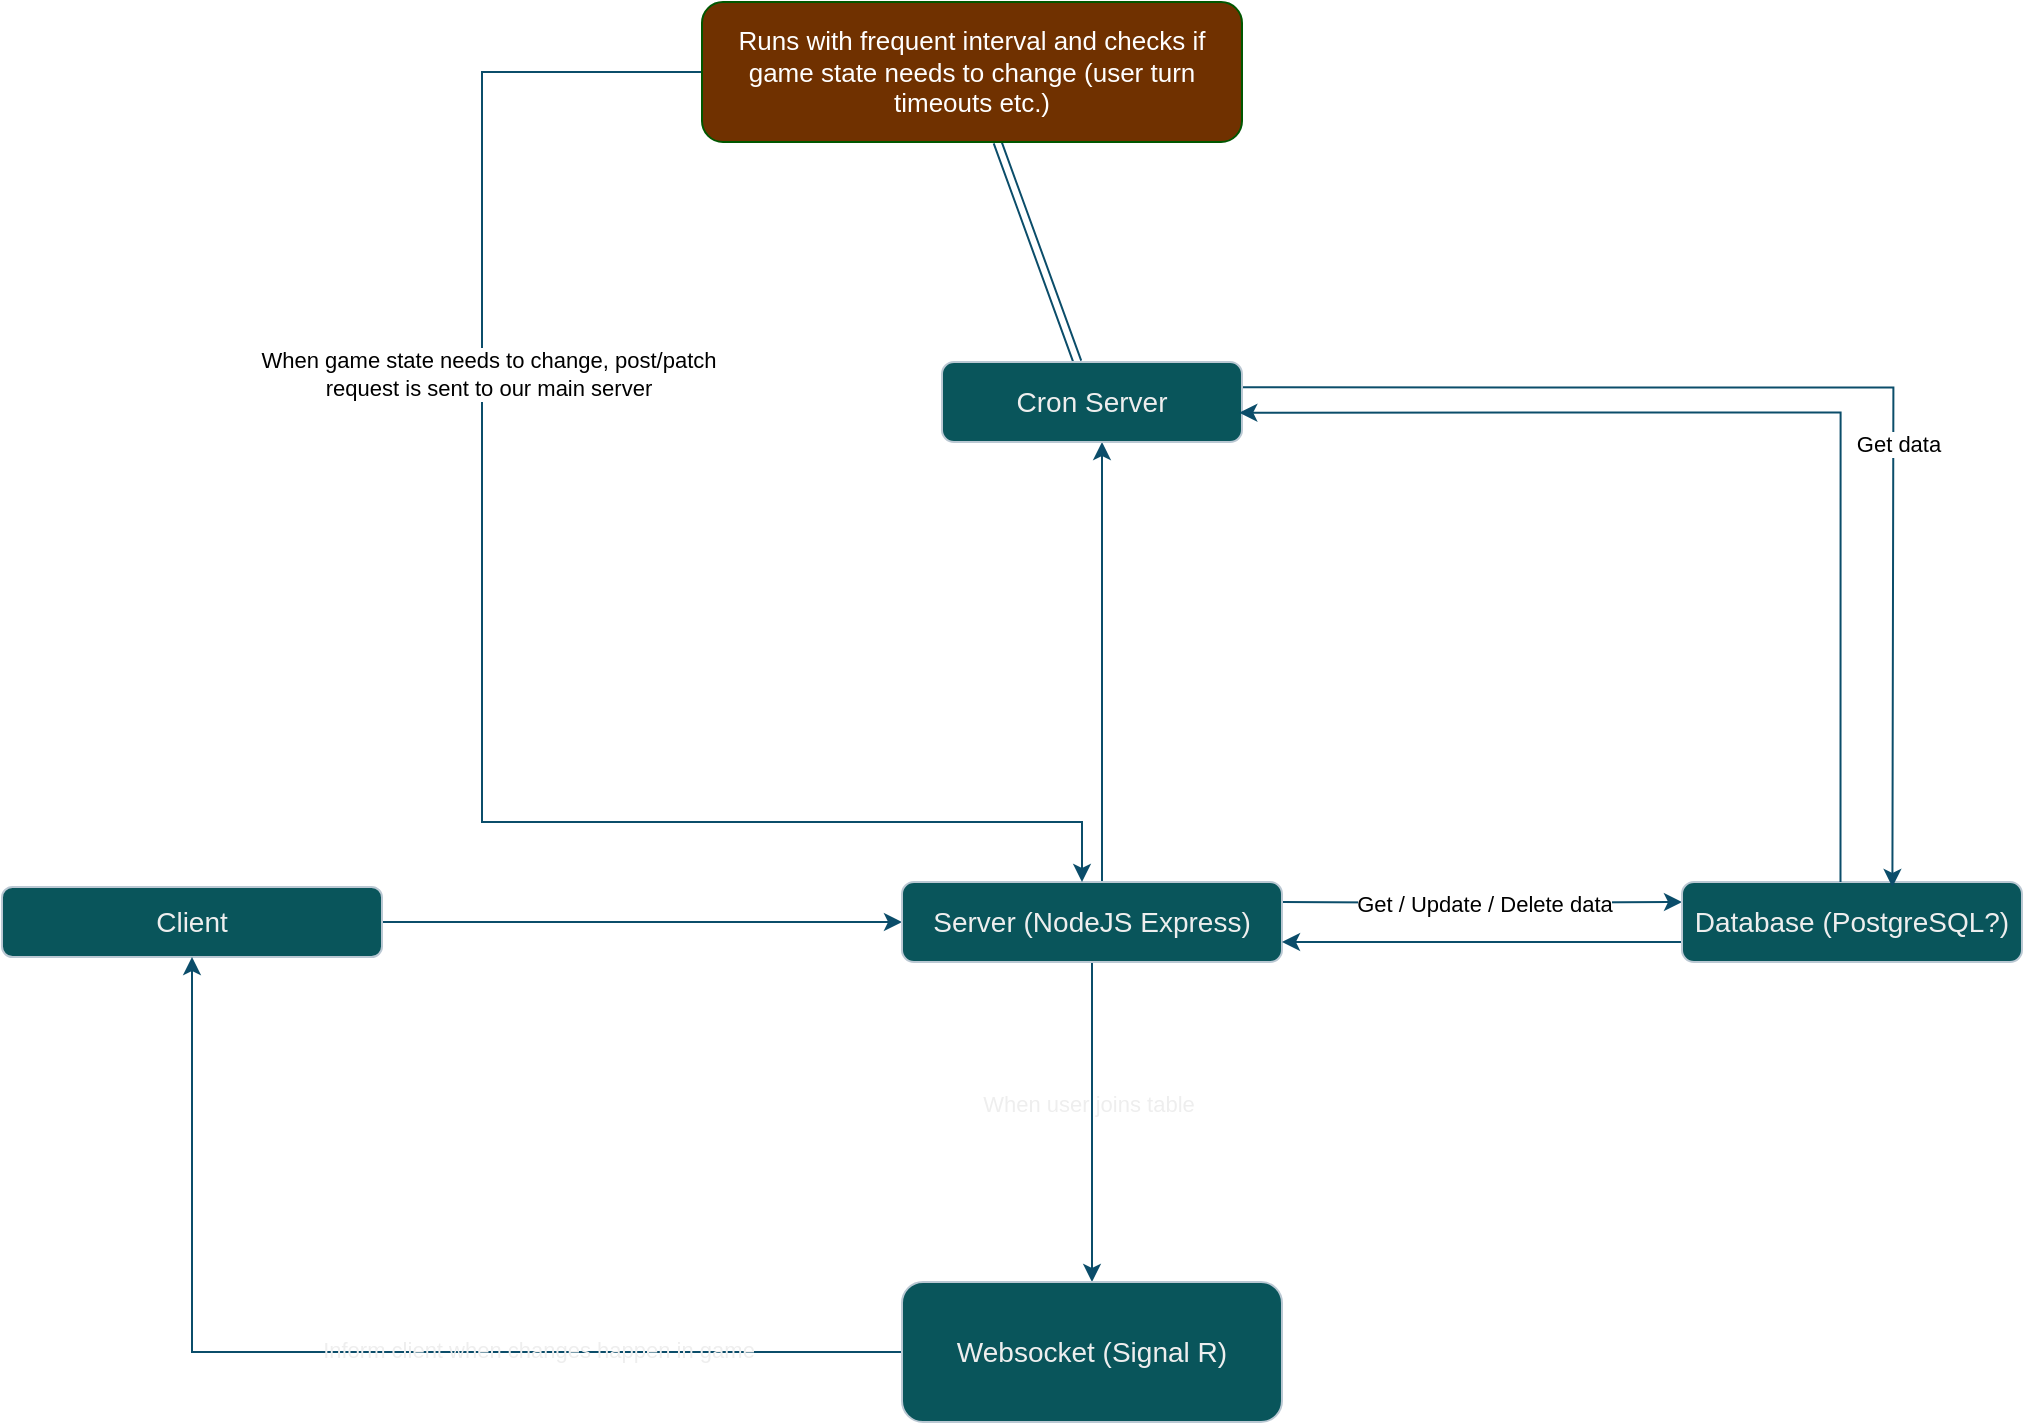 <mxfile version="21.8.2" type="device">
  <diagram id="C5RBs43oDa-KdzZeNtuy" name="Page-1">
    <mxGraphModel dx="929" dy="2468" grid="1" gridSize="10" guides="1" tooltips="1" connect="1" arrows="1" fold="1" page="1" pageScale="1" pageWidth="827" pageHeight="1169" math="0" shadow="0">
      <root>
        <mxCell id="WIyWlLk6GJQsqaUBKTNV-0" />
        <mxCell id="WIyWlLk6GJQsqaUBKTNV-1" parent="WIyWlLk6GJQsqaUBKTNV-0" />
        <mxCell id="7lQZ6cuEa3gYuC8RBQt1-16" style="edgeStyle=orthogonalEdgeStyle;rounded=0;orthogonalLoop=1;jettySize=auto;html=1;entryX=0;entryY=0.5;entryDx=0;entryDy=0;labelBackgroundColor=none;strokeColor=#0B4D6A;fontColor=default;" parent="WIyWlLk6GJQsqaUBKTNV-1" source="WIyWlLk6GJQsqaUBKTNV-3" target="WIyWlLk6GJQsqaUBKTNV-7" edge="1">
          <mxGeometry relative="1" as="geometry" />
        </mxCell>
        <mxCell id="WIyWlLk6GJQsqaUBKTNV-3" value="&lt;font style=&quot;font-size: 14px;&quot;&gt;Client&lt;/font&gt;" style="rounded=1;whiteSpace=wrap;html=1;fontSize=12;glass=0;strokeWidth=1;shadow=0;labelBackgroundColor=none;fillColor=#09555B;strokeColor=#BAC8D3;fontColor=#EEEEEE;" parent="WIyWlLk6GJQsqaUBKTNV-1" vertex="1">
          <mxGeometry x="110" y="82.5" width="190" height="35" as="geometry" />
        </mxCell>
        <mxCell id="7lQZ6cuEa3gYuC8RBQt1-11" style="edgeStyle=orthogonalEdgeStyle;rounded=0;orthogonalLoop=1;jettySize=auto;html=1;labelBackgroundColor=none;strokeColor=#0B4D6A;fontColor=default;" parent="WIyWlLk6GJQsqaUBKTNV-1" source="WIyWlLk6GJQsqaUBKTNV-7" target="7lQZ6cuEa3gYuC8RBQt1-10" edge="1">
          <mxGeometry relative="1" as="geometry">
            <Array as="points">
              <mxPoint x="630" y="100" />
            </Array>
          </mxGeometry>
        </mxCell>
        <mxCell id="UwsC6kJ1Dj4h1oUmmJE8-5" value="When user joins table" style="edgeLabel;html=1;align=center;verticalAlign=middle;resizable=0;points=[];labelBackgroundColor=none;fontColor=#EEEEEE;" vertex="1" connectable="0" parent="7lQZ6cuEa3gYuC8RBQt1-11">
          <mxGeometry x="-0.115" y="-2" relative="1" as="geometry">
            <mxPoint as="offset" />
          </mxGeometry>
        </mxCell>
        <mxCell id="7lQZ6cuEa3gYuC8RBQt1-28" style="edgeStyle=orthogonalEdgeStyle;rounded=0;orthogonalLoop=1;jettySize=auto;html=1;entryX=0;entryY=0.25;entryDx=0;entryDy=0;labelBackgroundColor=none;strokeColor=#0B4D6A;fontColor=default;" parent="WIyWlLk6GJQsqaUBKTNV-1" target="7lQZ6cuEa3gYuC8RBQt1-27" edge="1">
          <mxGeometry relative="1" as="geometry">
            <mxPoint x="750" y="90" as="sourcePoint" />
            <mxPoint x="870" y="90" as="targetPoint" />
            <Array as="points" />
          </mxGeometry>
        </mxCell>
        <mxCell id="UwsC6kJ1Dj4h1oUmmJE8-20" value="&lt;font color=&quot;#000000&quot;&gt;Get / Update / Delete data&lt;/font&gt;" style="edgeLabel;html=1;align=center;verticalAlign=middle;resizable=0;points=[];fontColor=#EEEEEE;" vertex="1" connectable="0" parent="7lQZ6cuEa3gYuC8RBQt1-28">
          <mxGeometry x="-0.199" relative="1" as="geometry">
            <mxPoint x="20" as="offset" />
          </mxGeometry>
        </mxCell>
        <mxCell id="UwsC6kJ1Dj4h1oUmmJE8-12" style="edgeStyle=orthogonalEdgeStyle;rounded=0;orthogonalLoop=1;jettySize=auto;html=1;entryX=0.5;entryY=1;entryDx=0;entryDy=0;labelBackgroundColor=none;strokeColor=#0B4D6A;fontColor=default;" edge="1" parent="WIyWlLk6GJQsqaUBKTNV-1">
          <mxGeometry relative="1" as="geometry">
            <mxPoint x="660" y="80" as="sourcePoint" />
            <mxPoint x="660" y="-140.0" as="targetPoint" />
          </mxGeometry>
        </mxCell>
        <mxCell id="WIyWlLk6GJQsqaUBKTNV-7" value="&lt;font style=&quot;font-size: 14px;&quot;&gt;Server (NodeJS Express)&lt;/font&gt;" style="rounded=1;whiteSpace=wrap;html=1;fontSize=12;glass=0;strokeWidth=1;shadow=0;labelBackgroundColor=none;fillColor=#09555B;strokeColor=#BAC8D3;fontColor=#EEEEEE;" parent="WIyWlLk6GJQsqaUBKTNV-1" vertex="1">
          <mxGeometry x="560" y="80" width="190" height="40" as="geometry" />
        </mxCell>
        <mxCell id="7lQZ6cuEa3gYuC8RBQt1-29" style="edgeStyle=orthogonalEdgeStyle;rounded=0;orthogonalLoop=1;jettySize=auto;html=1;entryX=0.5;entryY=1;entryDx=0;entryDy=0;labelBackgroundColor=none;strokeColor=#0B4D6A;fontColor=default;" parent="WIyWlLk6GJQsqaUBKTNV-1" source="7lQZ6cuEa3gYuC8RBQt1-10" target="WIyWlLk6GJQsqaUBKTNV-3" edge="1">
          <mxGeometry relative="1" as="geometry" />
        </mxCell>
        <mxCell id="7lQZ6cuEa3gYuC8RBQt1-30" value="Inform client when changes happen in game" style="edgeLabel;html=1;align=center;verticalAlign=middle;resizable=0;points=[];labelBackgroundColor=none;fontColor=#EEEEEE;" parent="7lQZ6cuEa3gYuC8RBQt1-29" vertex="1" connectable="0">
          <mxGeometry x="-0.341" y="-1" relative="1" as="geometry">
            <mxPoint as="offset" />
          </mxGeometry>
        </mxCell>
        <mxCell id="7lQZ6cuEa3gYuC8RBQt1-10" value="&lt;font style=&quot;font-size: 14px;&quot;&gt;Websocket (Signal R)&lt;/font&gt;" style="rounded=1;whiteSpace=wrap;html=1;fontSize=12;glass=0;strokeWidth=1;shadow=0;labelBackgroundColor=none;fillColor=#09555B;strokeColor=#BAC8D3;fontColor=#EEEEEE;" parent="WIyWlLk6GJQsqaUBKTNV-1" vertex="1">
          <mxGeometry x="560" y="280" width="190" height="70" as="geometry" />
        </mxCell>
        <mxCell id="UwsC6kJ1Dj4h1oUmmJE8-11" style="edgeStyle=orthogonalEdgeStyle;rounded=0;orthogonalLoop=1;jettySize=auto;html=1;entryX=1;entryY=0.5;entryDx=0;entryDy=0;labelBackgroundColor=none;strokeColor=#0B4D6A;fontColor=default;exitX=0;exitY=0.75;exitDx=0;exitDy=0;" edge="1" parent="WIyWlLk6GJQsqaUBKTNV-1" source="7lQZ6cuEa3gYuC8RBQt1-27">
          <mxGeometry relative="1" as="geometry">
            <mxPoint x="870" y="110" as="sourcePoint" />
            <mxPoint x="750.0" y="110" as="targetPoint" />
          </mxGeometry>
        </mxCell>
        <mxCell id="7lQZ6cuEa3gYuC8RBQt1-27" value="&lt;font style=&quot;font-size: 14px;&quot;&gt;Database (PostgreSQL?)&lt;/font&gt;" style="rounded=1;whiteSpace=wrap;html=1;fontSize=12;glass=0;strokeWidth=1;shadow=0;labelBackgroundColor=none;fillColor=#09555B;strokeColor=#BAC8D3;fontColor=#EEEEEE;" parent="WIyWlLk6GJQsqaUBKTNV-1" vertex="1">
          <mxGeometry x="950" y="80" width="170" height="40" as="geometry" />
        </mxCell>
        <mxCell id="UwsC6kJ1Dj4h1oUmmJE8-6" style="edgeStyle=orthogonalEdgeStyle;rounded=0;orthogonalLoop=1;jettySize=auto;html=1;entryX=0.56;entryY=-0.005;entryDx=0;entryDy=0;exitX=0.998;exitY=0.317;exitDx=0;exitDy=0;entryPerimeter=0;labelBackgroundColor=none;strokeColor=#0B4D6A;fontColor=default;exitPerimeter=0;" edge="1" parent="WIyWlLk6GJQsqaUBKTNV-1" source="UwsC6kJ1Dj4h1oUmmJE8-0">
          <mxGeometry relative="1" as="geometry">
            <mxPoint x="810" y="-167.5" as="sourcePoint" />
            <mxPoint x="1055.2" y="82.5" as="targetPoint" />
          </mxGeometry>
        </mxCell>
        <mxCell id="UwsC6kJ1Dj4h1oUmmJE8-18" value="&lt;font color=&quot;#000000&quot;&gt;Get data&lt;/font&gt;" style="edgeLabel;html=1;align=center;verticalAlign=middle;resizable=0;points=[];fontColor=#EEEEEE;" vertex="1" connectable="0" parent="UwsC6kJ1Dj4h1oUmmJE8-6">
          <mxGeometry x="0.23" y="2" relative="1" as="geometry">
            <mxPoint as="offset" />
          </mxGeometry>
        </mxCell>
        <mxCell id="UwsC6kJ1Dj4h1oUmmJE8-14" style="orthogonalLoop=1;jettySize=auto;html=1;labelBackgroundColor=none;strokeColor=#0B4D6A;fontColor=default;rounded=1;shape=link;" edge="1" parent="WIyWlLk6GJQsqaUBKTNV-1" source="UwsC6kJ1Dj4h1oUmmJE8-0" target="UwsC6kJ1Dj4h1oUmmJE8-13">
          <mxGeometry relative="1" as="geometry" />
        </mxCell>
        <mxCell id="UwsC6kJ1Dj4h1oUmmJE8-0" value="&lt;font style=&quot;font-size: 14px;&quot;&gt;Cron Server&lt;/font&gt;" style="rounded=1;whiteSpace=wrap;html=1;fontSize=12;glass=0;strokeWidth=1;shadow=0;labelBackgroundColor=none;fillColor=#09555B;strokeColor=#BAC8D3;fontColor=#EEEEEE;" vertex="1" parent="WIyWlLk6GJQsqaUBKTNV-1">
          <mxGeometry x="580" y="-180" width="150" height="40" as="geometry" />
        </mxCell>
        <mxCell id="UwsC6kJ1Dj4h1oUmmJE8-9" style="edgeStyle=orthogonalEdgeStyle;rounded=0;orthogonalLoop=1;jettySize=auto;html=1;entryX=0.991;entryY=0.633;entryDx=0;entryDy=0;entryPerimeter=0;labelBackgroundColor=none;strokeColor=#0B4D6A;fontColor=default;" edge="1" parent="WIyWlLk6GJQsqaUBKTNV-1" target="UwsC6kJ1Dj4h1oUmmJE8-0">
          <mxGeometry relative="1" as="geometry">
            <mxPoint x="1029.25" y="80" as="sourcePoint" />
            <mxPoint x="750" y="-155.4" as="targetPoint" />
            <Array as="points">
              <mxPoint x="1029" y="-155" />
            </Array>
          </mxGeometry>
        </mxCell>
        <mxCell id="UwsC6kJ1Dj4h1oUmmJE8-16" style="edgeStyle=orthogonalEdgeStyle;rounded=0;orthogonalLoop=1;jettySize=auto;html=1;strokeColor=#0B4D6A;" edge="1" parent="WIyWlLk6GJQsqaUBKTNV-1" source="UwsC6kJ1Dj4h1oUmmJE8-13" target="WIyWlLk6GJQsqaUBKTNV-7">
          <mxGeometry relative="1" as="geometry">
            <Array as="points">
              <mxPoint x="350" y="-325" />
              <mxPoint x="350" y="50" />
              <mxPoint x="650" y="50" />
            </Array>
          </mxGeometry>
        </mxCell>
        <mxCell id="UwsC6kJ1Dj4h1oUmmJE8-17" value="&lt;div&gt;&lt;font color=&quot;#000000&quot;&gt;When game state needs to change, post/patch&lt;/font&gt;&lt;/div&gt;&lt;div&gt;&lt;font color=&quot;#000000&quot;&gt;request is sent to our main server&lt;/font&gt;&lt;/div&gt;" style="edgeLabel;html=1;align=center;verticalAlign=middle;resizable=0;points=[];fontColor=#EEEEEE;" vertex="1" connectable="0" parent="UwsC6kJ1Dj4h1oUmmJE8-16">
          <mxGeometry x="-0.361" y="3" relative="1" as="geometry">
            <mxPoint as="offset" />
          </mxGeometry>
        </mxCell>
        <mxCell id="UwsC6kJ1Dj4h1oUmmJE8-13" value="&lt;font style=&quot;font-size: 13px;&quot;&gt;Runs with frequent interval and checks if game state needs to change (user turn timeouts etc.)&lt;/font&gt;" style="rounded=1;whiteSpace=wrap;html=1;fontSize=12;glass=0;strokeWidth=1;shadow=0;labelBackgroundColor=none;fillColor=#703100;strokeColor=#005700;fontColor=#ffffff;" vertex="1" parent="WIyWlLk6GJQsqaUBKTNV-1">
          <mxGeometry x="460" y="-360" width="270" height="70" as="geometry" />
        </mxCell>
      </root>
    </mxGraphModel>
  </diagram>
</mxfile>
